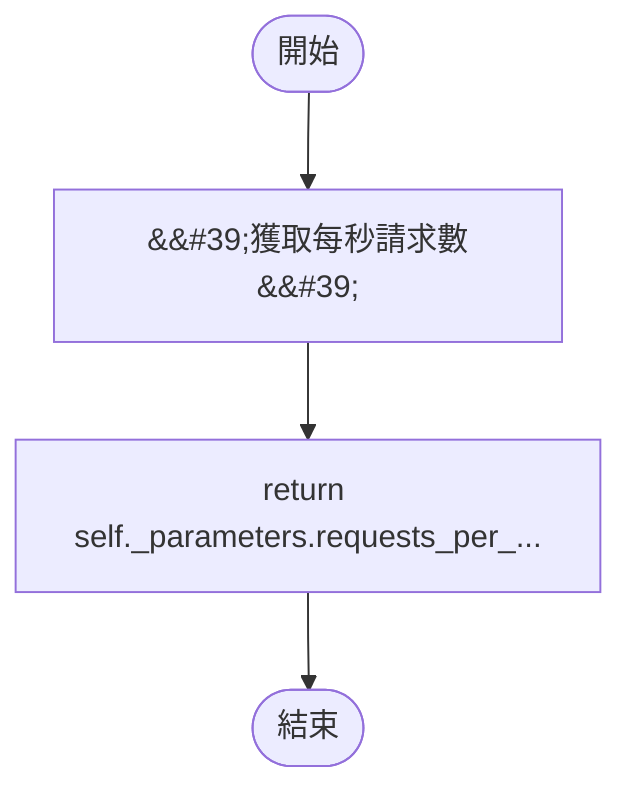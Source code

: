 flowchart TB
    n1([開始])
    n2([結束])
    n3[&amp;&#35;39;獲取每秒請求數&amp;&#35;39;]
    n4[return self._parameters.requests_per_...]
    n1 --> n3
    n3 --> n4
    n4 --> n2
